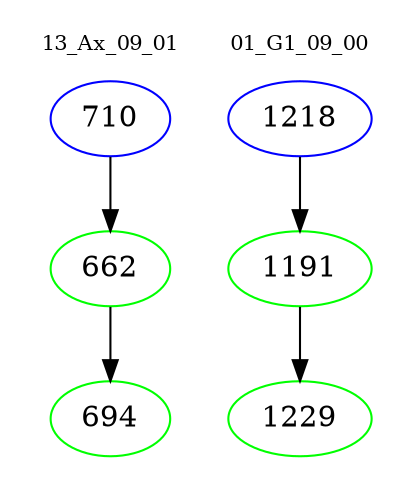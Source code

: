 digraph{
subgraph cluster_0 {
color = white
label = "13_Ax_09_01";
fontsize=10;
T0_710 [label="710", color="blue"]
T0_710 -> T0_662 [color="black"]
T0_662 [label="662", color="green"]
T0_662 -> T0_694 [color="black"]
T0_694 [label="694", color="green"]
}
subgraph cluster_1 {
color = white
label = "01_G1_09_00";
fontsize=10;
T1_1218 [label="1218", color="blue"]
T1_1218 -> T1_1191 [color="black"]
T1_1191 [label="1191", color="green"]
T1_1191 -> T1_1229 [color="black"]
T1_1229 [label="1229", color="green"]
}
}
